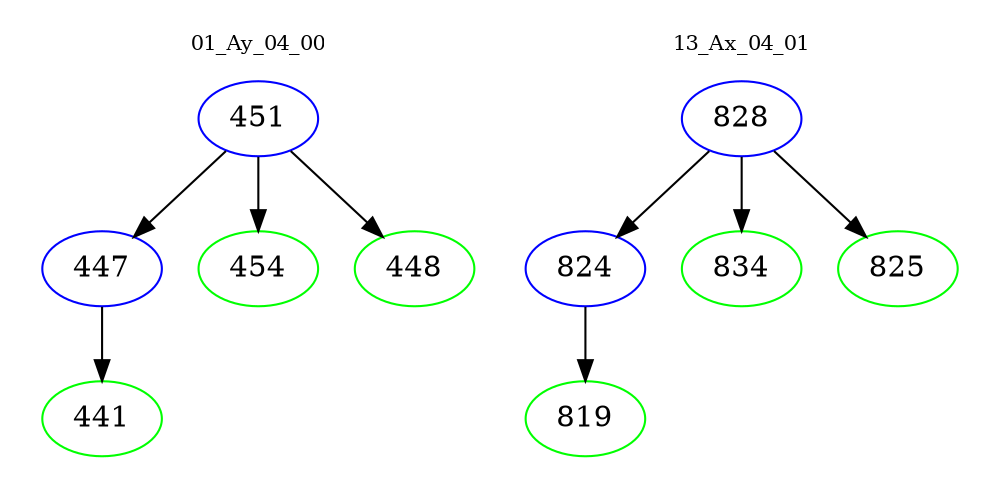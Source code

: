 digraph{
subgraph cluster_0 {
color = white
label = "01_Ay_04_00";
fontsize=10;
T0_451 [label="451", color="blue"]
T0_451 -> T0_447 [color="black"]
T0_447 [label="447", color="blue"]
T0_447 -> T0_441 [color="black"]
T0_441 [label="441", color="green"]
T0_451 -> T0_454 [color="black"]
T0_454 [label="454", color="green"]
T0_451 -> T0_448 [color="black"]
T0_448 [label="448", color="green"]
}
subgraph cluster_1 {
color = white
label = "13_Ax_04_01";
fontsize=10;
T1_828 [label="828", color="blue"]
T1_828 -> T1_824 [color="black"]
T1_824 [label="824", color="blue"]
T1_824 -> T1_819 [color="black"]
T1_819 [label="819", color="green"]
T1_828 -> T1_834 [color="black"]
T1_834 [label="834", color="green"]
T1_828 -> T1_825 [color="black"]
T1_825 [label="825", color="green"]
}
}
